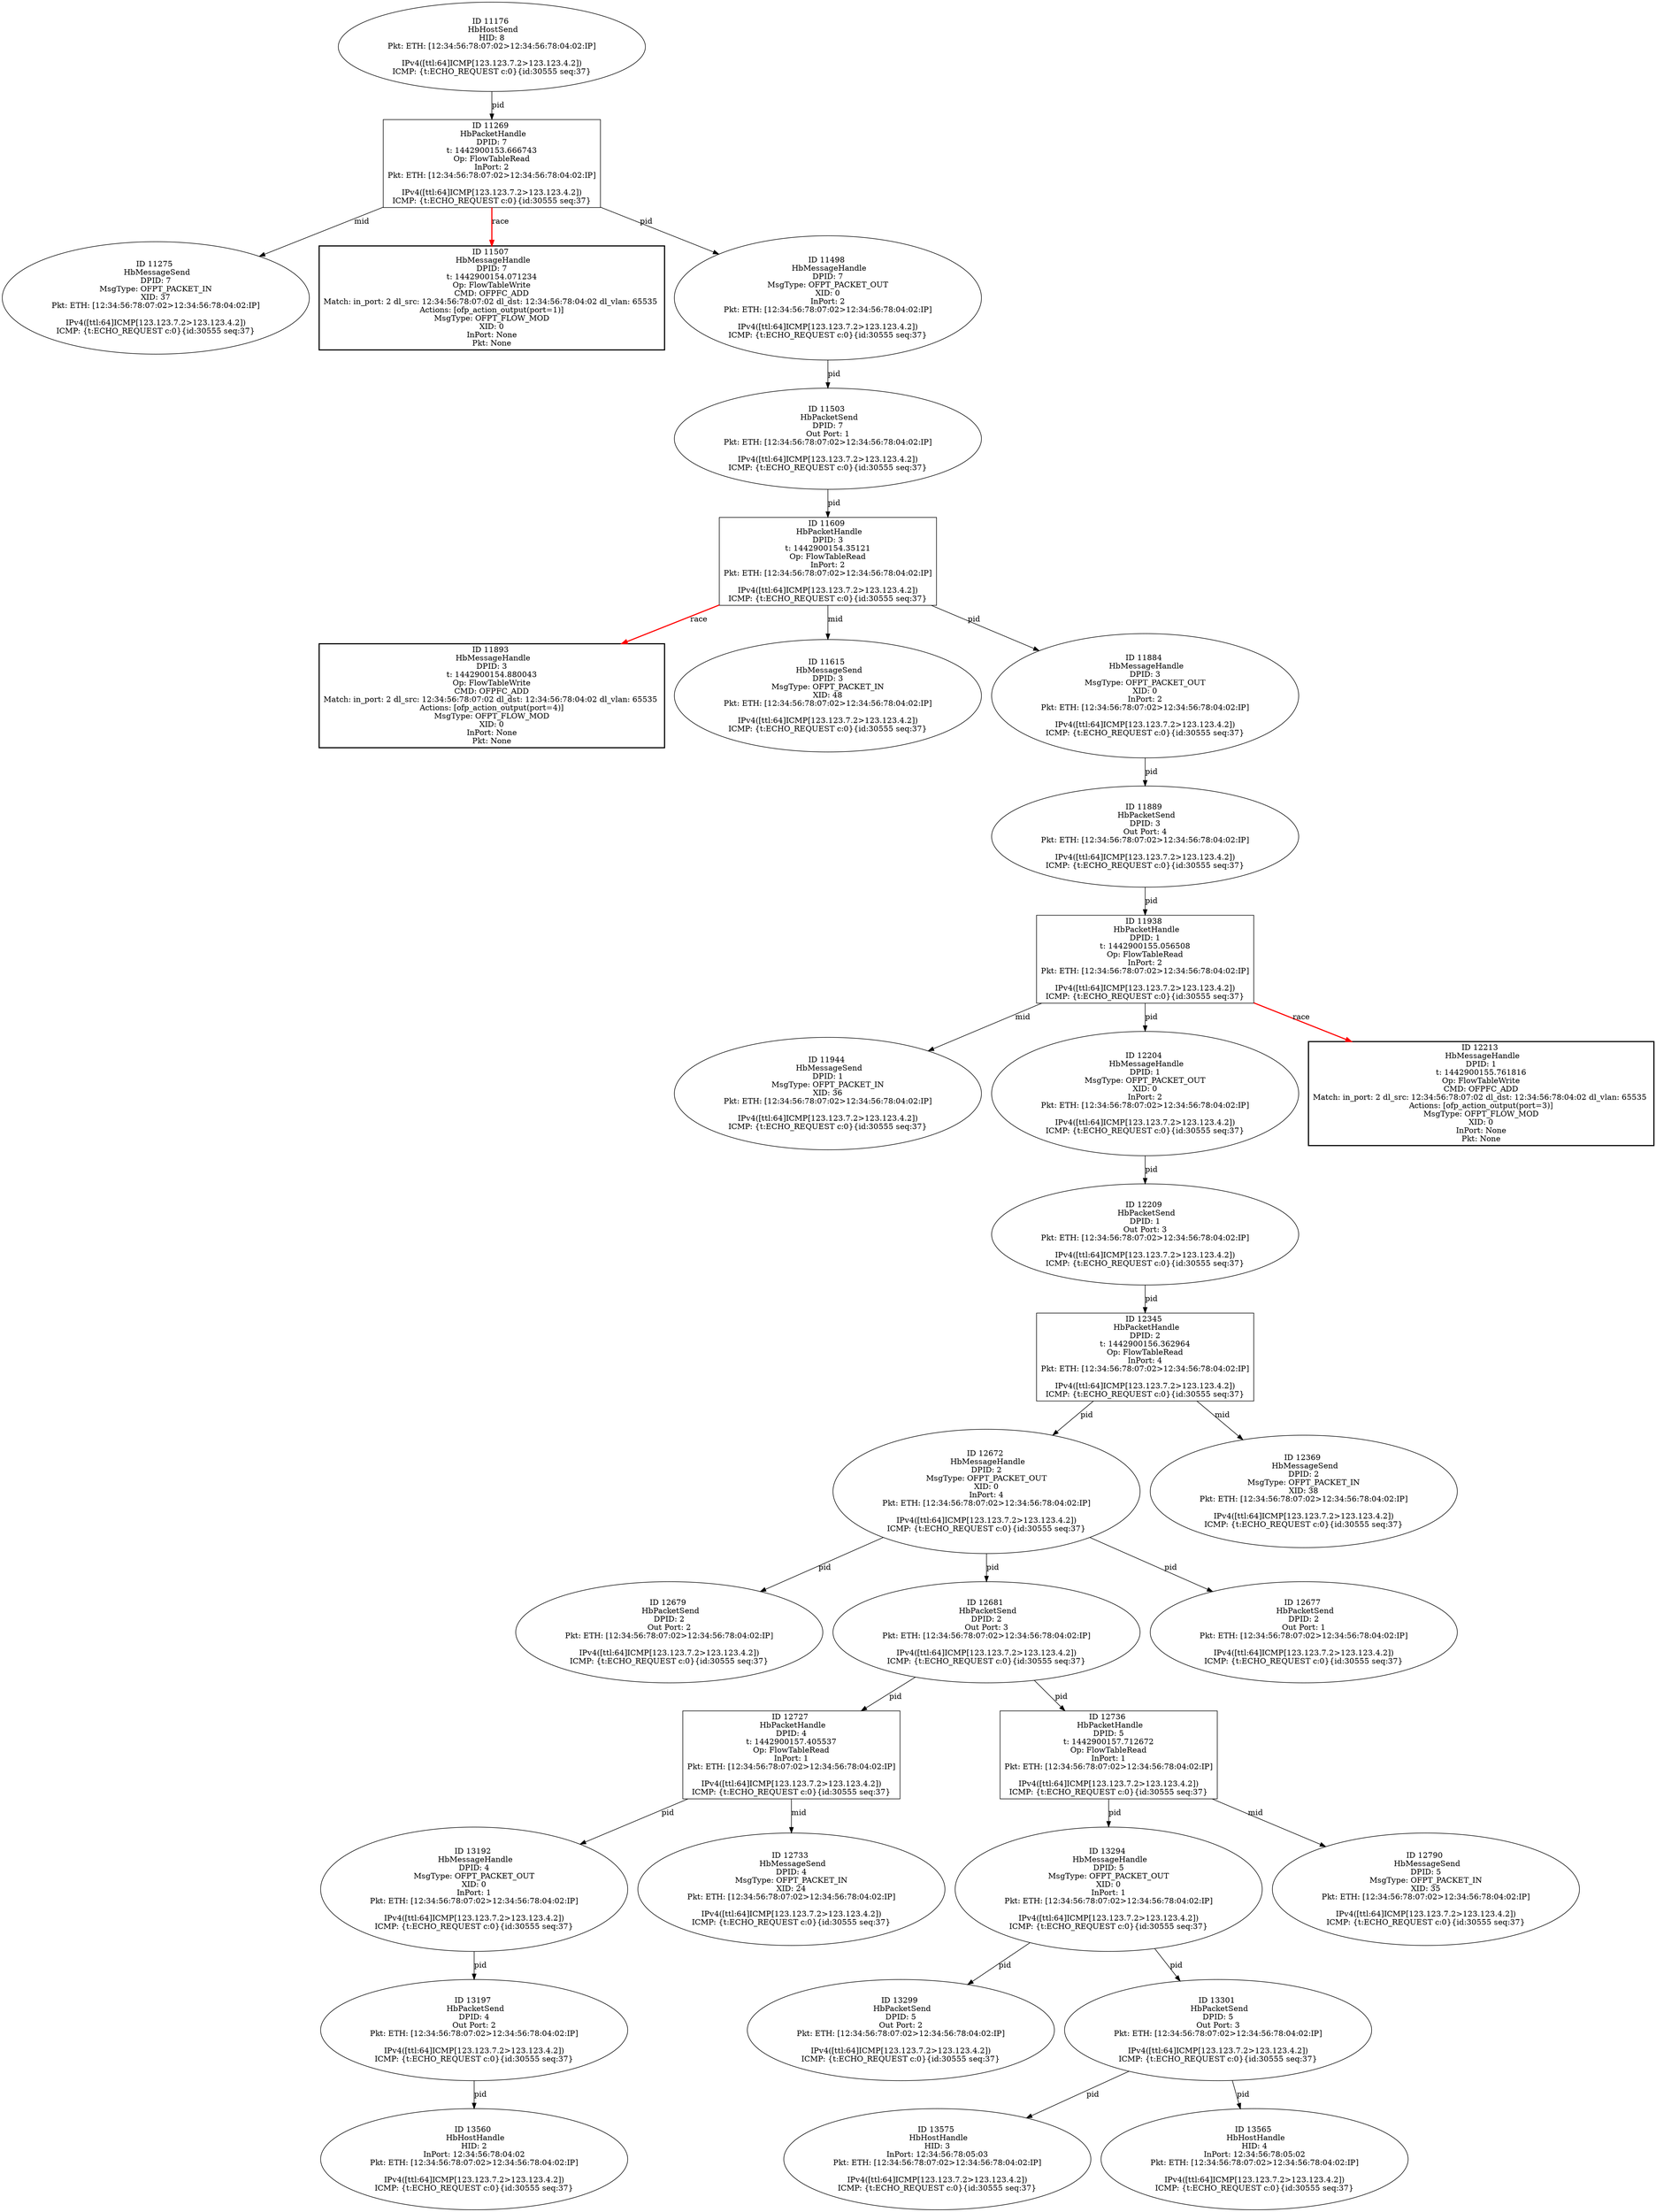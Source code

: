 strict digraph G {
12672 [shape=oval, event=<hb_events.HbMessageHandle object at 0x10aa6ec10>, label="ID 12672 
 HbMessageHandle
DPID: 2
MsgType: OFPT_PACKET_OUT
XID: 0
InPort: 4
Pkt: ETH: [12:34:56:78:07:02>12:34:56:78:04:02:IP]

IPv4([ttl:64]ICMP[123.123.7.2>123.123.4.2])
ICMP: {t:ECHO_REQUEST c:0}{id:30555 seq:37}"];
11269 [shape=box, event=<hb_events.HbPacketHandle object at 0x10a342a10>, label="ID 11269 
 HbPacketHandle
DPID: 7
t: 1442900153.666743
Op: FlowTableRead
InPort: 2
Pkt: ETH: [12:34:56:78:07:02>12:34:56:78:04:02:IP]

IPv4([ttl:64]ICMP[123.123.7.2>123.123.4.2])
ICMP: {t:ECHO_REQUEST c:0}{id:30555 seq:37}"];
12679 [shape=oval, event=<hb_events.HbPacketSend object at 0x10aaa2fd0>, label="ID 12679 
 HbPacketSend
DPID: 2
Out Port: 2
Pkt: ETH: [12:34:56:78:07:02>12:34:56:78:04:02:IP]

IPv4([ttl:64]ICMP[123.123.7.2>123.123.4.2])
ICMP: {t:ECHO_REQUEST c:0}{id:30555 seq:37}"];
13192 [shape=oval, event=<hb_events.HbMessageHandle object at 0x10ad75150>, label="ID 13192 
 HbMessageHandle
DPID: 4
MsgType: OFPT_PACKET_OUT
XID: 0
InPort: 1
Pkt: ETH: [12:34:56:78:07:02>12:34:56:78:04:02:IP]

IPv4([ttl:64]ICMP[123.123.7.2>123.123.4.2])
ICMP: {t:ECHO_REQUEST c:0}{id:30555 seq:37}"];
12681 [shape=oval, event=<hb_events.HbPacketSend object at 0x10aab04d0>, label="ID 12681 
 HbPacketSend
DPID: 2
Out Port: 3
Pkt: ETH: [12:34:56:78:07:02>12:34:56:78:04:02:IP]

IPv4([ttl:64]ICMP[123.123.7.2>123.123.4.2])
ICMP: {t:ECHO_REQUEST c:0}{id:30555 seq:37}"];
11275 [shape=oval, event=<hb_events.HbMessageSend object at 0x10a34fa50>, label="ID 11275 
 HbMessageSend
DPID: 7
MsgType: OFPT_PACKET_IN
XID: 37
Pkt: ETH: [12:34:56:78:07:02>12:34:56:78:04:02:IP]

IPv4([ttl:64]ICMP[123.123.7.2>123.123.4.2])
ICMP: {t:ECHO_REQUEST c:0}{id:30555 seq:37}"];
13197 [shape=oval, event=<hb_events.HbPacketSend object at 0x10ad75690>, label="ID 13197 
 HbPacketSend
DPID: 4
Out Port: 2
Pkt: ETH: [12:34:56:78:07:02>12:34:56:78:04:02:IP]

IPv4([ttl:64]ICMP[123.123.7.2>123.123.4.2])
ICMP: {t:ECHO_REQUEST c:0}{id:30555 seq:37}"];
12677 [shape=oval, event=<hb_events.HbPacketSend object at 0x10aaa2d10>, label="ID 12677 
 HbPacketSend
DPID: 2
Out Port: 1
Pkt: ETH: [12:34:56:78:07:02>12:34:56:78:04:02:IP]

IPv4([ttl:64]ICMP[123.123.7.2>123.123.4.2])
ICMP: {t:ECHO_REQUEST c:0}{id:30555 seq:37}"];
11938 [shape=box, event=<hb_events.HbPacketHandle object at 0x10a620490>, label="ID 11938 
 HbPacketHandle
DPID: 1
t: 1442900155.056508
Op: FlowTableRead
InPort: 2
Pkt: ETH: [12:34:56:78:07:02>12:34:56:78:04:02:IP]

IPv4([ttl:64]ICMP[123.123.7.2>123.123.4.2])
ICMP: {t:ECHO_REQUEST c:0}{id:30555 seq:37}"];
11889 [shape=oval, event=<hb_events.HbPacketSend object at 0x10a642750>, label="ID 11889 
 HbPacketSend
DPID: 3
Out Port: 4
Pkt: ETH: [12:34:56:78:07:02>12:34:56:78:04:02:IP]

IPv4([ttl:64]ICMP[123.123.7.2>123.123.4.2])
ICMP: {t:ECHO_REQUEST c:0}{id:30555 seq:37}"];
11944 [shape=oval, event=<hb_events.HbMessageSend object at 0x10a698bd0>, label="ID 11944 
 HbMessageSend
DPID: 1
MsgType: OFPT_PACKET_IN
XID: 36
Pkt: ETH: [12:34:56:78:07:02>12:34:56:78:04:02:IP]

IPv4([ttl:64]ICMP[123.123.7.2>123.123.4.2])
ICMP: {t:ECHO_REQUEST c:0}{id:30555 seq:37}"];
13575 [shape=oval, event=<hb_events.HbHostHandle object at 0x10aeb0a50>, label="ID 13575 
 HbHostHandle
HID: 3
InPort: 12:34:56:78:05:03
Pkt: ETH: [12:34:56:78:07:02>12:34:56:78:04:02:IP]

IPv4([ttl:64]ICMP[123.123.7.2>123.123.4.2])
ICMP: {t:ECHO_REQUEST c:0}{id:30555 seq:37}"];
12204 [shape=oval, event=<hb_events.HbMessageHandle object at 0x10a8201d0>, label="ID 12204 
 HbMessageHandle
DPID: 1
MsgType: OFPT_PACKET_OUT
XID: 0
InPort: 2
Pkt: ETH: [12:34:56:78:07:02>12:34:56:78:04:02:IP]

IPv4([ttl:64]ICMP[123.123.7.2>123.123.4.2])
ICMP: {t:ECHO_REQUEST c:0}{id:30555 seq:37}"];
12209 [shape=oval, event=<hb_events.HbPacketSend object at 0x10a820590>, label="ID 12209 
 HbPacketSend
DPID: 1
Out Port: 3
Pkt: ETH: [12:34:56:78:07:02>12:34:56:78:04:02:IP]

IPv4([ttl:64]ICMP[123.123.7.2>123.123.4.2])
ICMP: {t:ECHO_REQUEST c:0}{id:30555 seq:37}"];
11507 [shape=box, style=bold, event=<hb_events.HbMessageHandle object at 0x10a44ac50>, label="ID 11507 
 HbMessageHandle
DPID: 7
t: 1442900154.071234
Op: FlowTableWrite
CMD: OFPFC_ADD
Match: in_port: 2 dl_src: 12:34:56:78:07:02 dl_dst: 12:34:56:78:04:02 dl_vlan: 65535 
Actions: [ofp_action_output(port=1)]
MsgType: OFPT_FLOW_MOD
XID: 0
InPort: None
Pkt: None"];
12213 [shape=box, style=bold, event=<hb_events.HbMessageHandle object at 0x10a813250>, label="ID 12213 
 HbMessageHandle
DPID: 1
t: 1442900155.761816
Op: FlowTableWrite
CMD: OFPFC_ADD
Match: in_port: 2 dl_src: 12:34:56:78:07:02 dl_dst: 12:34:56:78:04:02 dl_vlan: 65535 
Actions: [ofp_action_output(port=3)]
MsgType: OFPT_FLOW_MOD
XID: 0
InPort: None
Pkt: None"];
12727 [shape=box, event=<hb_events.HbPacketHandle object at 0x10aab0250>, label="ID 12727 
 HbPacketHandle
DPID: 4
t: 1442900157.405537
Op: FlowTableRead
InPort: 1
Pkt: ETH: [12:34:56:78:07:02>12:34:56:78:04:02:IP]

IPv4([ttl:64]ICMP[123.123.7.2>123.123.4.2])
ICMP: {t:ECHO_REQUEST c:0}{id:30555 seq:37}"];
12345 [shape=box, event=<hb_events.HbPacketHandle object at 0x10a8f6190>, label="ID 12345 
 HbPacketHandle
DPID: 2
t: 1442900156.362964
Op: FlowTableRead
InPort: 4
Pkt: ETH: [12:34:56:78:07:02>12:34:56:78:04:02:IP]

IPv4([ttl:64]ICMP[123.123.7.2>123.123.4.2])
ICMP: {t:ECHO_REQUEST c:0}{id:30555 seq:37}"];
12733 [shape=oval, event=<hb_events.HbMessageSend object at 0x10aac6f10>, label="ID 12733 
 HbMessageSend
DPID: 4
MsgType: OFPT_PACKET_IN
XID: 24
Pkt: ETH: [12:34:56:78:07:02>12:34:56:78:04:02:IP]

IPv4([ttl:64]ICMP[123.123.7.2>123.123.4.2])
ICMP: {t:ECHO_REQUEST c:0}{id:30555 seq:37}"];
11893 [shape=box, style=bold, event=<hb_events.HbMessageHandle object at 0x10a61a990>, label="ID 11893 
 HbMessageHandle
DPID: 3
t: 1442900154.880043
Op: FlowTableWrite
CMD: OFPFC_ADD
Match: in_port: 2 dl_src: 12:34:56:78:07:02 dl_dst: 12:34:56:78:04:02 dl_vlan: 65535 
Actions: [ofp_action_output(port=4)]
MsgType: OFPT_FLOW_MOD
XID: 0
InPort: None
Pkt: None"];
12736 [shape=box, event=<hb_events.HbPacketHandle object at 0x10ab38510>, label="ID 12736 
 HbPacketHandle
DPID: 5
t: 1442900157.712672
Op: FlowTableRead
InPort: 1
Pkt: ETH: [12:34:56:78:07:02>12:34:56:78:04:02:IP]

IPv4([ttl:64]ICMP[123.123.7.2>123.123.4.2])
ICMP: {t:ECHO_REQUEST c:0}{id:30555 seq:37}"];
12369 [shape=oval, event=<hb_events.HbMessageSend object at 0x10a903150>, label="ID 12369 
 HbMessageSend
DPID: 2
MsgType: OFPT_PACKET_IN
XID: 38
Pkt: ETH: [12:34:56:78:07:02>12:34:56:78:04:02:IP]

IPv4([ttl:64]ICMP[123.123.7.2>123.123.4.2])
ICMP: {t:ECHO_REQUEST c:0}{id:30555 seq:37}"];
11609 [shape=box, event=<hb_events.HbPacketHandle object at 0x10a4a0810>, label="ID 11609 
 HbPacketHandle
DPID: 3
t: 1442900154.35121
Op: FlowTableRead
InPort: 2
Pkt: ETH: [12:34:56:78:07:02>12:34:56:78:04:02:IP]

IPv4([ttl:64]ICMP[123.123.7.2>123.123.4.2])
ICMP: {t:ECHO_REQUEST c:0}{id:30555 seq:37}"];
11615 [shape=oval, event=<hb_events.HbMessageSend object at 0x10a4e08d0>, label="ID 11615 
 HbMessageSend
DPID: 3
MsgType: OFPT_PACKET_IN
XID: 48
Pkt: ETH: [12:34:56:78:07:02>12:34:56:78:04:02:IP]

IPv4([ttl:64]ICMP[123.123.7.2>123.123.4.2])
ICMP: {t:ECHO_REQUEST c:0}{id:30555 seq:37}"];
11498 [shape=oval, event=<hb_events.HbMessageHandle object at 0x10a45f6d0>, label="ID 11498 
 HbMessageHandle
DPID: 7
MsgType: OFPT_PACKET_OUT
XID: 0
InPort: 2
Pkt: ETH: [12:34:56:78:07:02>12:34:56:78:04:02:IP]

IPv4([ttl:64]ICMP[123.123.7.2>123.123.4.2])
ICMP: {t:ECHO_REQUEST c:0}{id:30555 seq:37}"];
11884 [shape=oval, event=<hb_events.HbMessageHandle object at 0x10a6425d0>, label="ID 11884 
 HbMessageHandle
DPID: 3
MsgType: OFPT_PACKET_OUT
XID: 0
InPort: 2
Pkt: ETH: [12:34:56:78:07:02>12:34:56:78:04:02:IP]

IPv4([ttl:64]ICMP[123.123.7.2>123.123.4.2])
ICMP: {t:ECHO_REQUEST c:0}{id:30555 seq:37}"];
13294 [shape=oval, event=<hb_events.HbMessageHandle object at 0x10adbab50>, label="ID 13294 
 HbMessageHandle
DPID: 5
MsgType: OFPT_PACKET_OUT
XID: 0
InPort: 1
Pkt: ETH: [12:34:56:78:07:02>12:34:56:78:04:02:IP]

IPv4([ttl:64]ICMP[123.123.7.2>123.123.4.2])
ICMP: {t:ECHO_REQUEST c:0}{id:30555 seq:37}"];
11503 [shape=oval, event=<hb_events.HbPacketSend object at 0x10a45fbd0>, label="ID 11503 
 HbPacketSend
DPID: 7
Out Port: 1
Pkt: ETH: [12:34:56:78:07:02>12:34:56:78:04:02:IP]

IPv4([ttl:64]ICMP[123.123.7.2>123.123.4.2])
ICMP: {t:ECHO_REQUEST c:0}{id:30555 seq:37}"];
11176 [shape=oval, event=<hb_events.HbHostSend object at 0x10a2c7710>, label="ID 11176 
 HbHostSend
HID: 8
Pkt: ETH: [12:34:56:78:07:02>12:34:56:78:04:02:IP]

IPv4([ttl:64]ICMP[123.123.7.2>123.123.4.2])
ICMP: {t:ECHO_REQUEST c:0}{id:30555 seq:37}"];
13299 [shape=oval, event=<hb_events.HbPacketSend object at 0x10adc6cd0>, label="ID 13299 
 HbPacketSend
DPID: 5
Out Port: 2
Pkt: ETH: [12:34:56:78:07:02>12:34:56:78:04:02:IP]

IPv4([ttl:64]ICMP[123.123.7.2>123.123.4.2])
ICMP: {t:ECHO_REQUEST c:0}{id:30555 seq:37}"];
13301 [shape=oval, event=<hb_events.HbPacketSend object at 0x10adcc850>, label="ID 13301 
 HbPacketSend
DPID: 5
Out Port: 3
Pkt: ETH: [12:34:56:78:07:02>12:34:56:78:04:02:IP]

IPv4([ttl:64]ICMP[123.123.7.2>123.123.4.2])
ICMP: {t:ECHO_REQUEST c:0}{id:30555 seq:37}"];
12790 [shape=oval, event=<hb_events.HbMessageSend object at 0x10ab46fd0>, label="ID 12790 
 HbMessageSend
DPID: 5
MsgType: OFPT_PACKET_IN
XID: 35
Pkt: ETH: [12:34:56:78:07:02>12:34:56:78:04:02:IP]

IPv4([ttl:64]ICMP[123.123.7.2>123.123.4.2])
ICMP: {t:ECHO_REQUEST c:0}{id:30555 seq:37}"];
13560 [shape=oval, event=<hb_events.HbHostHandle object at 0x10aea3f10>, label="ID 13560 
 HbHostHandle
HID: 2
InPort: 12:34:56:78:04:02
Pkt: ETH: [12:34:56:78:07:02>12:34:56:78:04:02:IP]

IPv4([ttl:64]ICMP[123.123.7.2>123.123.4.2])
ICMP: {t:ECHO_REQUEST c:0}{id:30555 seq:37}"];
13565 [shape=oval, event=<hb_events.HbHostHandle object at 0x10aeaaa10>, label="ID 13565 
 HbHostHandle
HID: 4
InPort: 12:34:56:78:05:02
Pkt: ETH: [12:34:56:78:07:02>12:34:56:78:04:02:IP]

IPv4([ttl:64]ICMP[123.123.7.2>123.123.4.2])
ICMP: {t:ECHO_REQUEST c:0}{id:30555 seq:37}"];
12672 -> 12681  [rel=pid, label=pid];
12672 -> 12677  [rel=pid, label=pid];
12672 -> 12679  [rel=pid, label=pid];
11269 -> 11498  [rel=pid, label=pid];
11269 -> 11275  [rel=mid, label=mid];
11269 -> 11507  [harmful=True, color=red, style=bold, rel=race, label=race];
13192 -> 13197  [rel=pid, label=pid];
12681 -> 12736  [rel=pid, label=pid];
12681 -> 12727  [rel=pid, label=pid];
13197 -> 13560  [rel=pid, label=pid];
11176 -> 11269  [rel=pid, label=pid];
11938 -> 11944  [rel=mid, label=mid];
11938 -> 12204  [rel=pid, label=pid];
11938 -> 12213  [harmful=True, color=red, style=bold, rel=race, label=race];
12204 -> 12209  [rel=pid, label=pid];
12209 -> 12345  [rel=pid, label=pid];
12727 -> 13192  [rel=pid, label=pid];
12727 -> 12733  [rel=mid, label=mid];
12345 -> 12672  [rel=pid, label=pid];
12345 -> 12369  [rel=mid, label=mid];
12736 -> 12790  [rel=mid, label=mid];
12736 -> 13294  [rel=pid, label=pid];
11609 -> 11884  [rel=pid, label=pid];
11609 -> 11893  [harmful=True, color=red, style=bold, rel=race, label=race];
11609 -> 11615  [rel=mid, label=mid];
11498 -> 11503  [rel=pid, label=pid];
11884 -> 11889  [rel=pid, label=pid];
13294 -> 13299  [rel=pid, label=pid];
13294 -> 13301  [rel=pid, label=pid];
11503 -> 11609  [rel=pid, label=pid];
11889 -> 11938  [rel=pid, label=pid];
13301 -> 13565  [rel=pid, label=pid];
13301 -> 13575  [rel=pid, label=pid];
}
